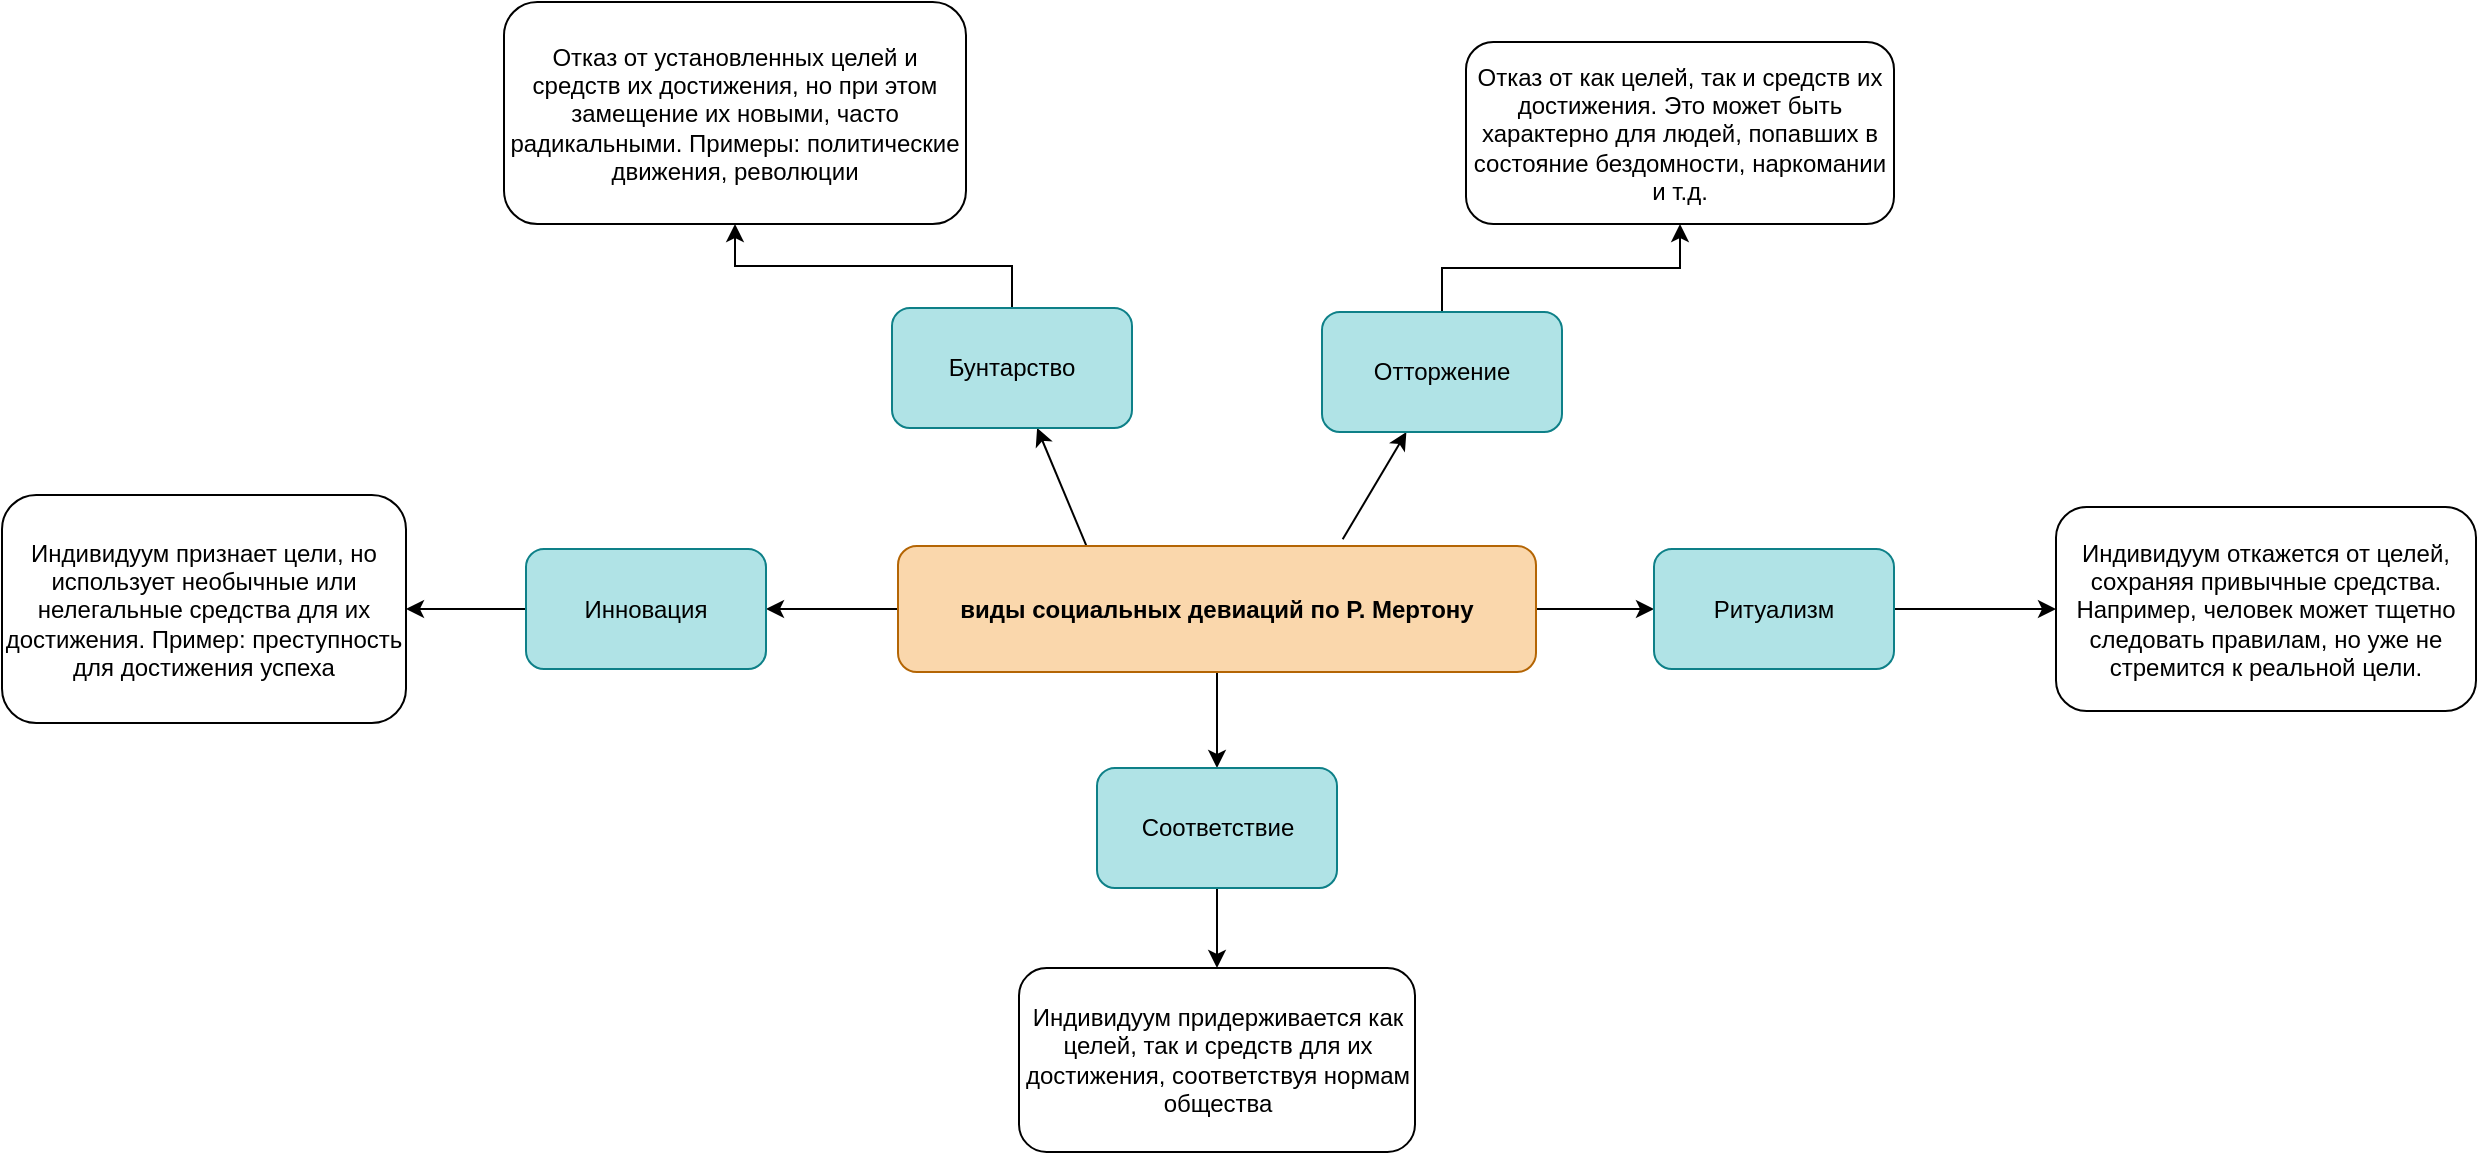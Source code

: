 <mxfile version="22.1.18" type="device">
  <diagram name="Страница — 1" id="DI5PgBIPxwMH_zinwh8j">
    <mxGraphModel dx="1889" dy="1224" grid="0" gridSize="10" guides="1" tooltips="1" connect="1" arrows="1" fold="1" page="0" pageScale="1" pageWidth="827" pageHeight="1169" math="0" shadow="0">
      <root>
        <mxCell id="0" />
        <mxCell id="1" parent="0" />
        <mxCell id="MBCLNIW6F7WZF4eh90KQ-10" style="rounded=0;orthogonalLoop=1;jettySize=auto;html=1;exitX=0.296;exitY=0.007;exitDx=0;exitDy=0;exitPerimeter=0;" edge="1" parent="1" source="MBCLNIW6F7WZF4eh90KQ-1" target="MBCLNIW6F7WZF4eh90KQ-5">
          <mxGeometry relative="1" as="geometry" />
        </mxCell>
        <mxCell id="MBCLNIW6F7WZF4eh90KQ-11" style="rounded=0;orthogonalLoop=1;jettySize=auto;html=1;exitX=0.697;exitY=-0.053;exitDx=0;exitDy=0;exitPerimeter=0;" edge="1" parent="1" source="MBCLNIW6F7WZF4eh90KQ-1" target="MBCLNIW6F7WZF4eh90KQ-9">
          <mxGeometry relative="1" as="geometry" />
        </mxCell>
        <mxCell id="MBCLNIW6F7WZF4eh90KQ-12" style="rounded=0;orthogonalLoop=1;jettySize=auto;html=1;entryX=0;entryY=0.5;entryDx=0;entryDy=0;" edge="1" parent="1" source="MBCLNIW6F7WZF4eh90KQ-1" target="MBCLNIW6F7WZF4eh90KQ-8">
          <mxGeometry relative="1" as="geometry" />
        </mxCell>
        <mxCell id="MBCLNIW6F7WZF4eh90KQ-13" style="rounded=0;orthogonalLoop=1;jettySize=auto;html=1;" edge="1" parent="1" source="MBCLNIW6F7WZF4eh90KQ-1" target="MBCLNIW6F7WZF4eh90KQ-6">
          <mxGeometry relative="1" as="geometry" />
        </mxCell>
        <mxCell id="MBCLNIW6F7WZF4eh90KQ-14" style="rounded=0;orthogonalLoop=1;jettySize=auto;html=1;" edge="1" parent="1" source="MBCLNIW6F7WZF4eh90KQ-1" target="MBCLNIW6F7WZF4eh90KQ-7">
          <mxGeometry relative="1" as="geometry" />
        </mxCell>
        <mxCell id="MBCLNIW6F7WZF4eh90KQ-1" value="виды социальных девиаций по Р. Мертону" style="rounded=1;whiteSpace=wrap;html=1;fillColor=#fad7ac;strokeColor=#b46504;fontStyle=1" vertex="1" parent="1">
          <mxGeometry x="227" y="270" width="319" height="63" as="geometry" />
        </mxCell>
        <mxCell id="MBCLNIW6F7WZF4eh90KQ-20" style="edgeStyle=orthogonalEdgeStyle;rounded=0;orthogonalLoop=1;jettySize=auto;html=1;entryX=0.5;entryY=1;entryDx=0;entryDy=0;" edge="1" parent="1" source="MBCLNIW6F7WZF4eh90KQ-5" target="MBCLNIW6F7WZF4eh90KQ-19">
          <mxGeometry relative="1" as="geometry" />
        </mxCell>
        <mxCell id="MBCLNIW6F7WZF4eh90KQ-5" value="Бунтарство" style="rounded=1;whiteSpace=wrap;html=1;fillColor=#b0e3e6;strokeColor=#0e8088;" vertex="1" parent="1">
          <mxGeometry x="224" y="151" width="120" height="60" as="geometry" />
        </mxCell>
        <mxCell id="MBCLNIW6F7WZF4eh90KQ-23" style="edgeStyle=orthogonalEdgeStyle;rounded=0;orthogonalLoop=1;jettySize=auto;html=1;" edge="1" parent="1" source="MBCLNIW6F7WZF4eh90KQ-6" target="MBCLNIW6F7WZF4eh90KQ-16">
          <mxGeometry relative="1" as="geometry" />
        </mxCell>
        <mxCell id="MBCLNIW6F7WZF4eh90KQ-6" value="Соответствие" style="rounded=1;whiteSpace=wrap;html=1;fillColor=#b0e3e6;strokeColor=#0e8088;" vertex="1" parent="1">
          <mxGeometry x="326.5" y="381" width="120" height="60" as="geometry" />
        </mxCell>
        <mxCell id="MBCLNIW6F7WZF4eh90KQ-24" style="edgeStyle=orthogonalEdgeStyle;rounded=0;orthogonalLoop=1;jettySize=auto;html=1;" edge="1" parent="1" source="MBCLNIW6F7WZF4eh90KQ-7" target="MBCLNIW6F7WZF4eh90KQ-15">
          <mxGeometry relative="1" as="geometry" />
        </mxCell>
        <mxCell id="MBCLNIW6F7WZF4eh90KQ-7" value="Инновация" style="rounded=1;whiteSpace=wrap;html=1;fillColor=#b0e3e6;strokeColor=#0e8088;" vertex="1" parent="1">
          <mxGeometry x="41" y="271.5" width="120" height="60" as="geometry" />
        </mxCell>
        <mxCell id="MBCLNIW6F7WZF4eh90KQ-22" style="edgeStyle=orthogonalEdgeStyle;rounded=0;orthogonalLoop=1;jettySize=auto;html=1;entryX=0;entryY=0.5;entryDx=0;entryDy=0;" edge="1" parent="1" source="MBCLNIW6F7WZF4eh90KQ-8" target="MBCLNIW6F7WZF4eh90KQ-17">
          <mxGeometry relative="1" as="geometry" />
        </mxCell>
        <mxCell id="MBCLNIW6F7WZF4eh90KQ-8" value="Ритуализм" style="rounded=1;whiteSpace=wrap;html=1;fillColor=#b0e3e6;strokeColor=#0e8088;" vertex="1" parent="1">
          <mxGeometry x="605" y="271.5" width="120" height="60" as="geometry" />
        </mxCell>
        <mxCell id="MBCLNIW6F7WZF4eh90KQ-21" style="edgeStyle=orthogonalEdgeStyle;rounded=0;orthogonalLoop=1;jettySize=auto;html=1;entryX=0.5;entryY=1;entryDx=0;entryDy=0;" edge="1" parent="1" source="MBCLNIW6F7WZF4eh90KQ-9" target="MBCLNIW6F7WZF4eh90KQ-18">
          <mxGeometry relative="1" as="geometry" />
        </mxCell>
        <mxCell id="MBCLNIW6F7WZF4eh90KQ-9" value="Отторжение" style="rounded=1;whiteSpace=wrap;html=1;fillColor=#b0e3e6;strokeColor=#0e8088;" vertex="1" parent="1">
          <mxGeometry x="439" y="153" width="120" height="60" as="geometry" />
        </mxCell>
        <mxCell id="MBCLNIW6F7WZF4eh90KQ-15" value="Индивидуум признает цели, но использует необычные или нелегальные средства для их достижения. Пример: преступность для достижения успеха" style="rounded=1;whiteSpace=wrap;html=1;" vertex="1" parent="1">
          <mxGeometry x="-221" y="244.5" width="202" height="114" as="geometry" />
        </mxCell>
        <mxCell id="MBCLNIW6F7WZF4eh90KQ-16" value="Индивидуум придерживается как целей, так и средств для их достижения, соответствуя нормам общества" style="rounded=1;whiteSpace=wrap;html=1;" vertex="1" parent="1">
          <mxGeometry x="287.5" y="481" width="198" height="92" as="geometry" />
        </mxCell>
        <mxCell id="MBCLNIW6F7WZF4eh90KQ-17" value="Индивидуум откажется от целей, сохраняя привычные средства. Например, человек может тщетно следовать правилам, но уже не стремится к реальной цели." style="rounded=1;whiteSpace=wrap;html=1;" vertex="1" parent="1">
          <mxGeometry x="806" y="250.5" width="210" height="102" as="geometry" />
        </mxCell>
        <mxCell id="MBCLNIW6F7WZF4eh90KQ-18" value="Отказ от как целей, так и средств их достижения. Это может быть характерно для людей, попавших в состояние бездомности, наркомании и т.д." style="rounded=1;whiteSpace=wrap;html=1;" vertex="1" parent="1">
          <mxGeometry x="511" y="18" width="214" height="91" as="geometry" />
        </mxCell>
        <mxCell id="MBCLNIW6F7WZF4eh90KQ-19" value="Отказ от установленных целей и средств их достижения, но при этом замещение их новыми, часто радикальными. Примеры: политические движения, революции" style="rounded=1;whiteSpace=wrap;html=1;" vertex="1" parent="1">
          <mxGeometry x="30" y="-2" width="231" height="111" as="geometry" />
        </mxCell>
      </root>
    </mxGraphModel>
  </diagram>
</mxfile>
